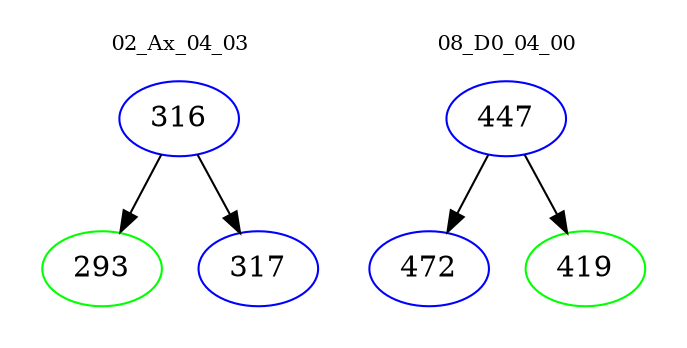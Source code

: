 digraph{
subgraph cluster_0 {
color = white
label = "02_Ax_04_03";
fontsize=10;
T0_316 [label="316", color="blue"]
T0_316 -> T0_293 [color="black"]
T0_293 [label="293", color="green"]
T0_316 -> T0_317 [color="black"]
T0_317 [label="317", color="blue"]
}
subgraph cluster_1 {
color = white
label = "08_D0_04_00";
fontsize=10;
T1_447 [label="447", color="blue"]
T1_447 -> T1_472 [color="black"]
T1_472 [label="472", color="blue"]
T1_447 -> T1_419 [color="black"]
T1_419 [label="419", color="green"]
}
}
